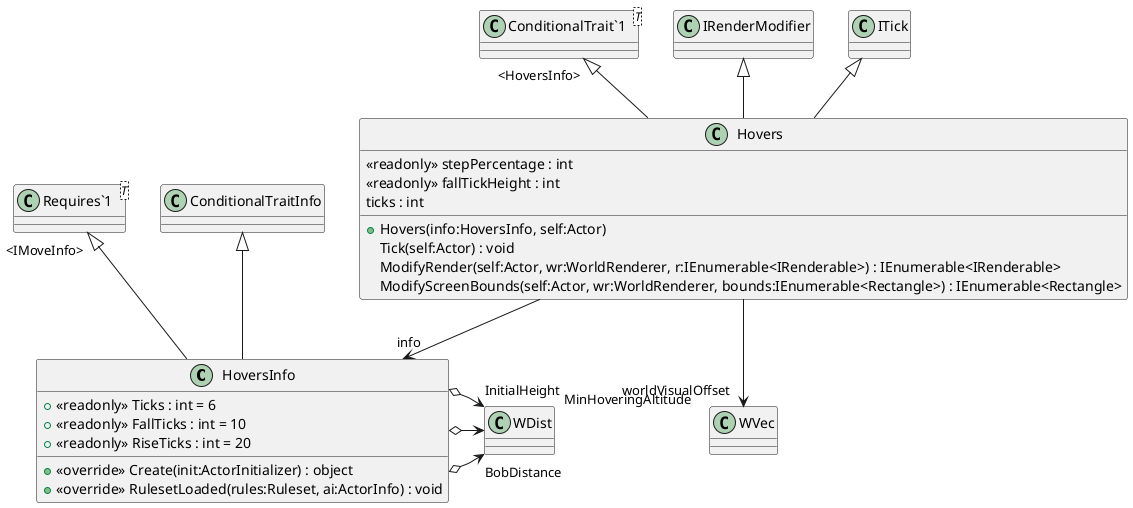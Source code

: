 @startuml
class HoversInfo {
    + <<readonly>> Ticks : int = 6
    + <<readonly>> FallTicks : int = 10
    + <<readonly>> RiseTicks : int = 20
    + <<override>> Create(init:ActorInitializer) : object
    + <<override>> RulesetLoaded(rules:Ruleset, ai:ActorInfo) : void
}
class Hovers {
    <<readonly>> stepPercentage : int
    <<readonly>> fallTickHeight : int
    ticks : int
    + Hovers(info:HoversInfo, self:Actor)
    Tick(self:Actor) : void
    ModifyRender(self:Actor, wr:WorldRenderer, r:IEnumerable<IRenderable>) : IEnumerable<IRenderable>
    ModifyScreenBounds(self:Actor, wr:WorldRenderer, bounds:IEnumerable<Rectangle>) : IEnumerable<Rectangle>
}
class "Requires`1"<T> {
}
class "ConditionalTrait`1"<T> {
}
ConditionalTraitInfo <|-- HoversInfo
"Requires`1" "<IMoveInfo>" <|-- HoversInfo
HoversInfo o-> "BobDistance" WDist
HoversInfo o-> "MinHoveringAltitude" WDist
HoversInfo o-> "InitialHeight" WDist
"ConditionalTrait`1" "<HoversInfo>" <|-- Hovers
IRenderModifier <|-- Hovers
ITick <|-- Hovers
Hovers --> "info" HoversInfo
Hovers --> "worldVisualOffset" WVec
@enduml
